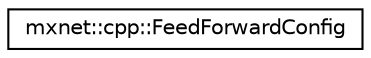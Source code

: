 digraph "Graphical Class Hierarchy"
{
  edge [fontname="Helvetica",fontsize="10",labelfontname="Helvetica",labelfontsize="10"];
  node [fontname="Helvetica",fontsize="10",shape=record];
  rankdir="LR";
  Node1 [label="mxnet::cpp::FeedForwardConfig",height=0.2,width=0.4,color="black", fillcolor="white", style="filled",URL="$structmxnet_1_1cpp_1_1FeedForwardConfig.html"];
}
